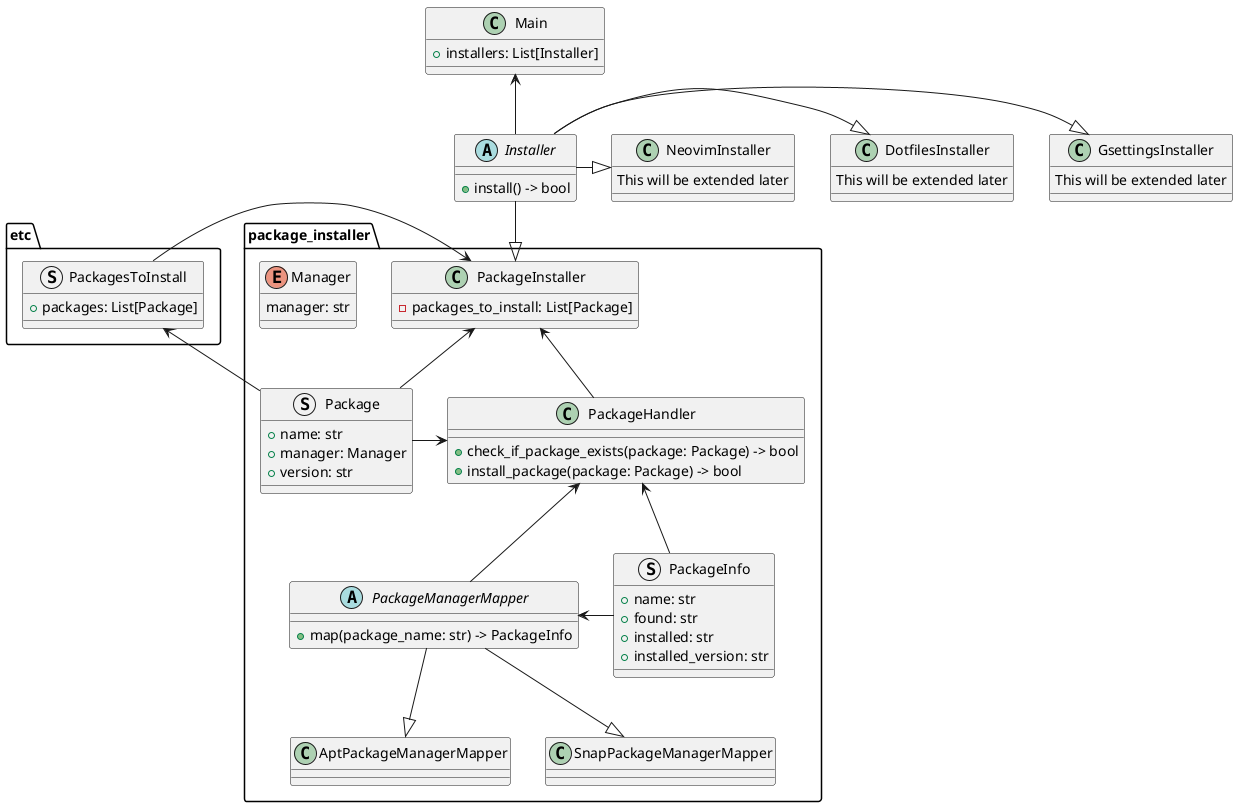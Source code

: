 @startuml dotfiles design

package package_installer {

    struct Package {
        + name: str
        + manager: Manager
        + version: str
    }
    enum Manager {
        manager: str
    }

    abstract PackageManagerMapper {
        + map(package_name: str) -> PackageInfo
    }
    class AptPackageManagerMapper
    class SnapPackageManagerMapper

    class PackageHandler {
        + check_if_package_exists(package: Package) -> bool
        + install_package(package: Package) -> bool
    }
    class PackageInstaller {
        - packages_to_install: List[Package]
    }

    struct PackageInfo {
        + name: str
        + found: str
        + installed: str
        + installed_version: str
    }
}

class Main {
    + installers: List[Installer]
}

abstract Installer {
    + install() -> bool
}

class DotfilesInstaller {
    This will be extended later
}
class GsettingsInstaller {
    This will be extended later
}
class NeovimInstaller {
    This will be extended later
}

package etc {
    struct PackagesToInstall {
        + packages: List[Package]
    }
}

Main <-- Installer
Installer --|> PackageInstaller
Installer -|> DotfilesInstaller
Installer -|> NeovimInstaller
Installer -|> GsettingsInstaller
PackageManagerMapper --|> AptPackageManagerMapper
PackageManagerMapper --|> SnapPackageManagerMapper
PackageHandler <-- PackageManagerMapper
PackageInstaller <-- PackageHandler
PackageInstaller <- PackagesToInstall

PackageHandler <- Package
PackageHandler <- PackageInfo
PackageManagerMapper <- PackageInfo

PackageInstaller <-- Package
PackagesToInstall <- Package
@enduml